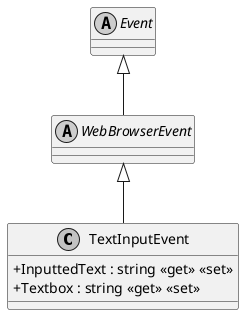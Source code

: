 @startuml
skinparam monochrome true
skinparam classAttributeIconSize 0

class TextInputEvent {
    + InputtedText : string <<get>> <<set>>
    + Textbox : string <<get>> <<set>>
}
abstract class WebBrowserEvent {

}
abstract class Event
WebBrowserEvent <|-- TextInputEvent
Event <|-- WebBrowserEvent
@enduml
